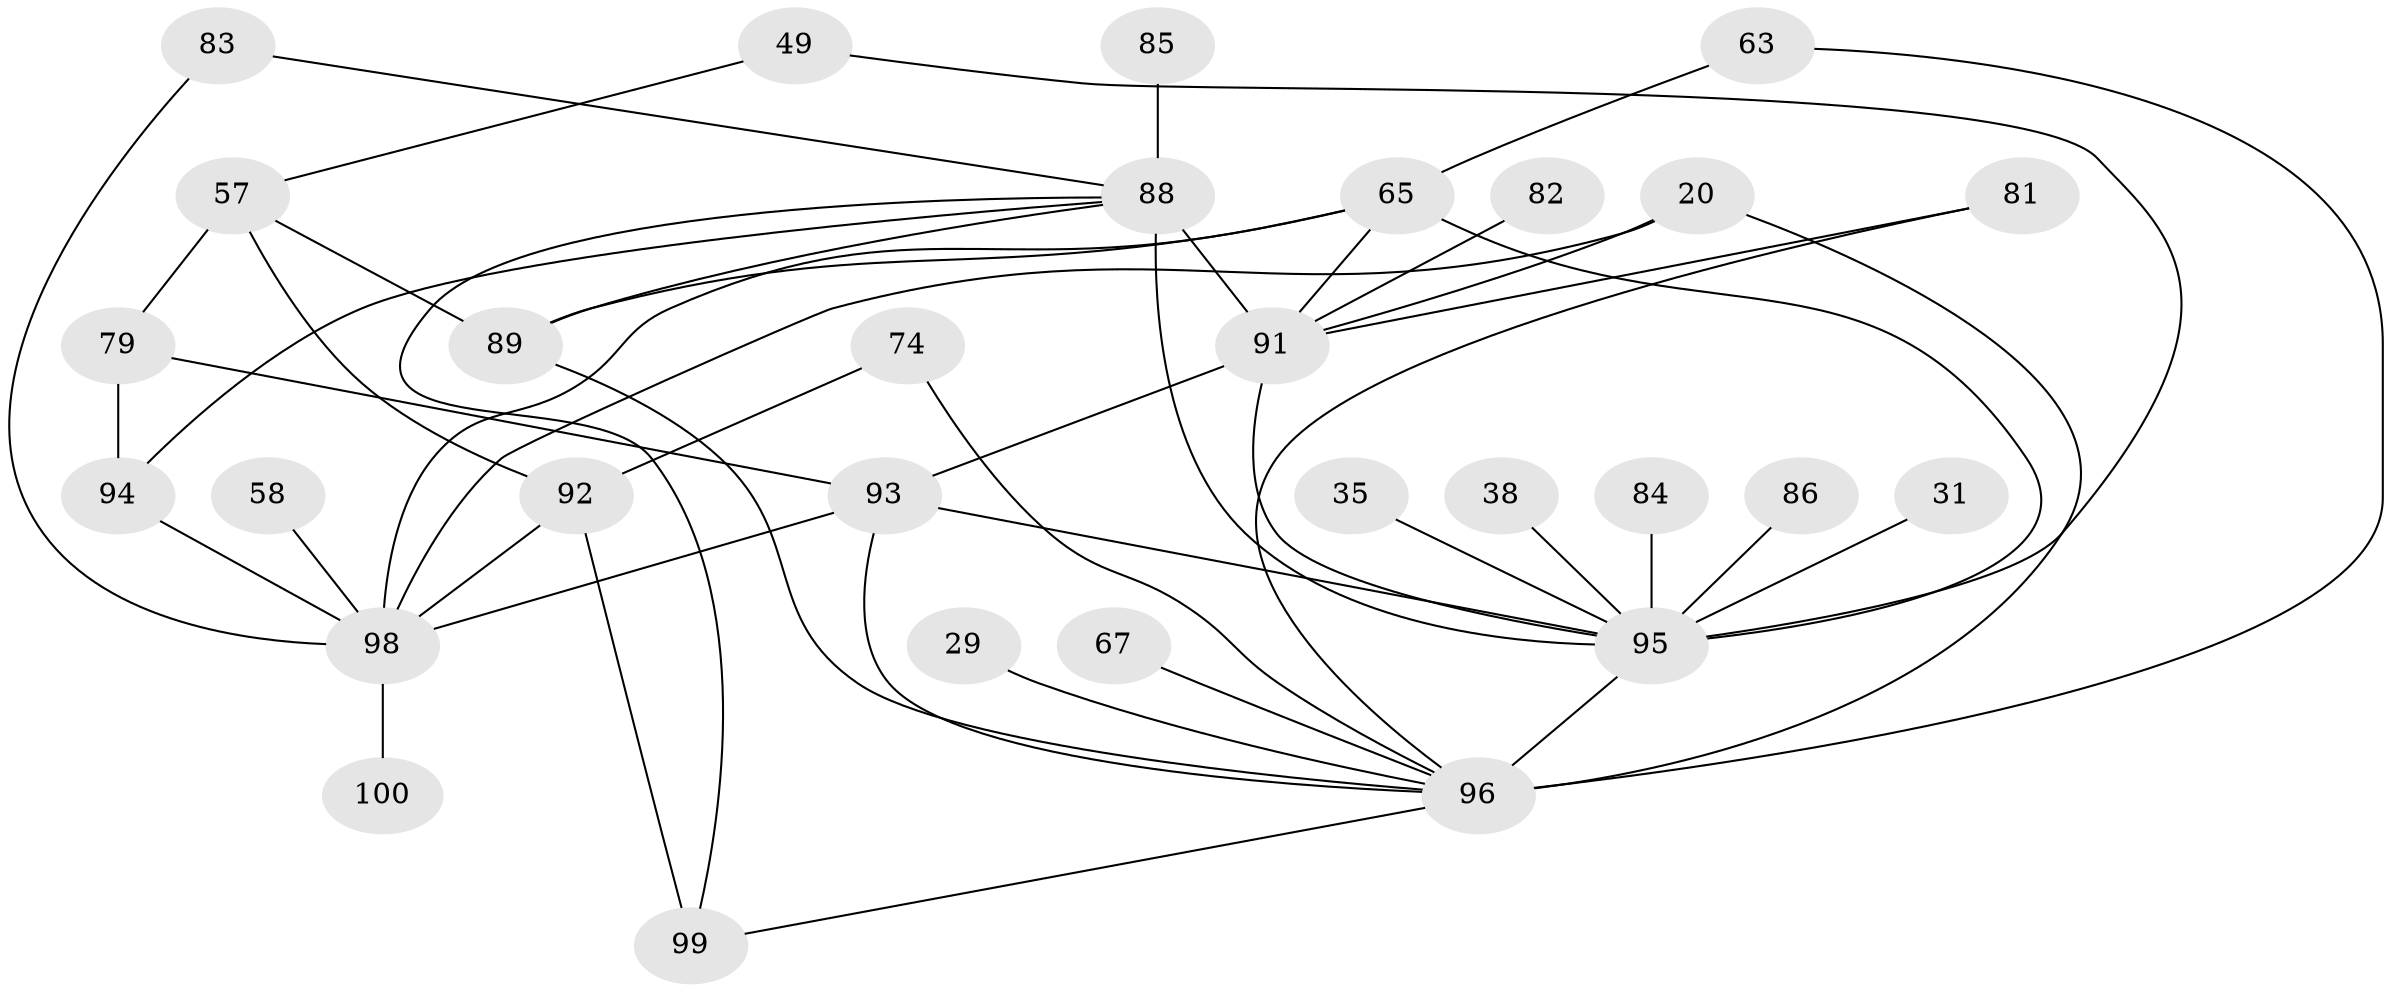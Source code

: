 // original degree distribution, {6: 0.03, 4: 0.15, 3: 0.26, 5: 0.07, 7: 0.04, 1: 0.19, 2: 0.26}
// Generated by graph-tools (version 1.1) at 2025/45/03/04/25 21:45:23]
// undirected, 30 vertices, 49 edges
graph export_dot {
graph [start="1"]
  node [color=gray90,style=filled];
  20;
  29;
  31;
  35;
  38;
  49 [super="+45"];
  57 [super="+41"];
  58;
  63 [super="+50"];
  65 [super="+12+15+7"];
  67;
  74;
  79 [super="+30"];
  81 [super="+51+66"];
  82;
  83;
  84 [super="+56"];
  85;
  86;
  88 [super="+25+70"];
  89 [super="+87+75"];
  91 [super="+52+64"];
  92 [super="+23"];
  93 [super="+76+39"];
  94 [super="+62+71"];
  95 [super="+9+43+36+78+80"];
  96 [super="+40+42"];
  98 [super="+16+17+33+97"];
  99 [super="+90"];
  100;
  20 -- 98;
  20 -- 96;
  20 -- 91;
  29 -- 96;
  31 -- 95 [weight=4];
  35 -- 95 [weight=2];
  38 -- 95;
  49 -- 57;
  49 -- 95;
  57 -- 92;
  57 -- 79 [weight=2];
  57 -- 89;
  58 -- 98;
  63 -- 65;
  63 -- 96;
  65 -- 95 [weight=6];
  65 -- 98 [weight=3];
  65 -- 91;
  65 -- 89;
  67 -- 96;
  74 -- 92;
  74 -- 96;
  79 -- 94;
  79 -- 93;
  81 -- 96;
  81 -- 91;
  82 -- 91;
  83 -- 98;
  83 -- 88;
  84 -- 95 [weight=2];
  85 -- 88;
  86 -- 95;
  88 -- 95 [weight=3];
  88 -- 99;
  88 -- 89;
  88 -- 91 [weight=4];
  88 -- 94;
  89 -- 96;
  91 -- 93 [weight=3];
  91 -- 95;
  92 -- 98 [weight=2];
  92 -- 99;
  93 -- 96;
  93 -- 98;
  93 -- 95;
  94 -- 98;
  95 -- 96 [weight=5];
  96 -- 99;
  98 -- 100;
}
